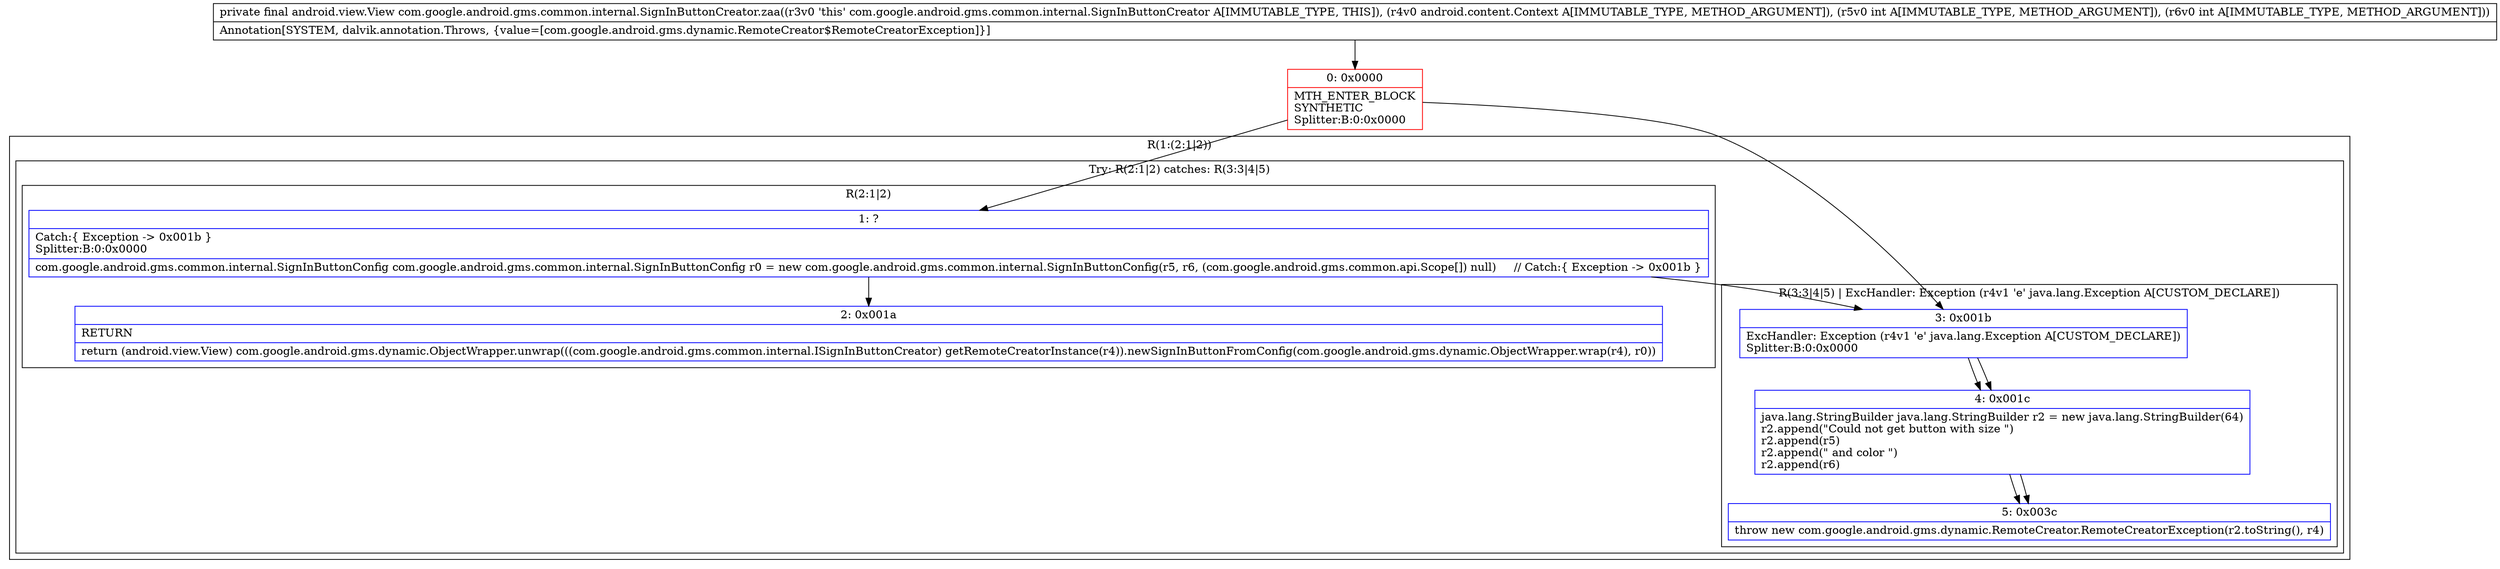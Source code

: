 digraph "CFG forcom.google.android.gms.common.internal.SignInButtonCreator.zaa(Landroid\/content\/Context;II)Landroid\/view\/View;" {
subgraph cluster_Region_76262965 {
label = "R(1:(2:1|2))";
node [shape=record,color=blue];
subgraph cluster_TryCatchRegion_752266199 {
label = "Try: R(2:1|2) catches: R(3:3|4|5)";
node [shape=record,color=blue];
subgraph cluster_Region_449228823 {
label = "R(2:1|2)";
node [shape=record,color=blue];
Node_1 [shape=record,label="{1\:\ ?|Catch:\{ Exception \-\> 0x001b \}\lSplitter:B:0:0x0000\l|com.google.android.gms.common.internal.SignInButtonConfig com.google.android.gms.common.internal.SignInButtonConfig r0 = new com.google.android.gms.common.internal.SignInButtonConfig(r5, r6, (com.google.android.gms.common.api.Scope[]) null)     \/\/ Catch:\{ Exception \-\> 0x001b \}\l}"];
Node_2 [shape=record,label="{2\:\ 0x001a|RETURN\l|return (android.view.View) com.google.android.gms.dynamic.ObjectWrapper.unwrap(((com.google.android.gms.common.internal.ISignInButtonCreator) getRemoteCreatorInstance(r4)).newSignInButtonFromConfig(com.google.android.gms.dynamic.ObjectWrapper.wrap(r4), r0))\l}"];
}
subgraph cluster_Region_458923188 {
label = "R(3:3|4|5) | ExcHandler: Exception (r4v1 'e' java.lang.Exception A[CUSTOM_DECLARE])\l";
node [shape=record,color=blue];
Node_3 [shape=record,label="{3\:\ 0x001b|ExcHandler: Exception (r4v1 'e' java.lang.Exception A[CUSTOM_DECLARE])\lSplitter:B:0:0x0000\l}"];
Node_4 [shape=record,label="{4\:\ 0x001c|java.lang.StringBuilder java.lang.StringBuilder r2 = new java.lang.StringBuilder(64)\lr2.append(\"Could not get button with size \")\lr2.append(r5)\lr2.append(\" and color \")\lr2.append(r6)\l}"];
Node_5 [shape=record,label="{5\:\ 0x003c|throw new com.google.android.gms.dynamic.RemoteCreator.RemoteCreatorException(r2.toString(), r4)\l}"];
}
}
}
subgraph cluster_Region_458923188 {
label = "R(3:3|4|5) | ExcHandler: Exception (r4v1 'e' java.lang.Exception A[CUSTOM_DECLARE])\l";
node [shape=record,color=blue];
Node_3 [shape=record,label="{3\:\ 0x001b|ExcHandler: Exception (r4v1 'e' java.lang.Exception A[CUSTOM_DECLARE])\lSplitter:B:0:0x0000\l}"];
Node_4 [shape=record,label="{4\:\ 0x001c|java.lang.StringBuilder java.lang.StringBuilder r2 = new java.lang.StringBuilder(64)\lr2.append(\"Could not get button with size \")\lr2.append(r5)\lr2.append(\" and color \")\lr2.append(r6)\l}"];
Node_5 [shape=record,label="{5\:\ 0x003c|throw new com.google.android.gms.dynamic.RemoteCreator.RemoteCreatorException(r2.toString(), r4)\l}"];
}
Node_0 [shape=record,color=red,label="{0\:\ 0x0000|MTH_ENTER_BLOCK\lSYNTHETIC\lSplitter:B:0:0x0000\l}"];
MethodNode[shape=record,label="{private final android.view.View com.google.android.gms.common.internal.SignInButtonCreator.zaa((r3v0 'this' com.google.android.gms.common.internal.SignInButtonCreator A[IMMUTABLE_TYPE, THIS]), (r4v0 android.content.Context A[IMMUTABLE_TYPE, METHOD_ARGUMENT]), (r5v0 int A[IMMUTABLE_TYPE, METHOD_ARGUMENT]), (r6v0 int A[IMMUTABLE_TYPE, METHOD_ARGUMENT]))  | Annotation[SYSTEM, dalvik.annotation.Throws, \{value=[com.google.android.gms.dynamic.RemoteCreator$RemoteCreatorException]\}]\l}"];
MethodNode -> Node_0;
Node_1 -> Node_2;
Node_1 -> Node_3;
Node_3 -> Node_4;
Node_4 -> Node_5;
Node_3 -> Node_4;
Node_4 -> Node_5;
Node_0 -> Node_1;
Node_0 -> Node_3;
}

